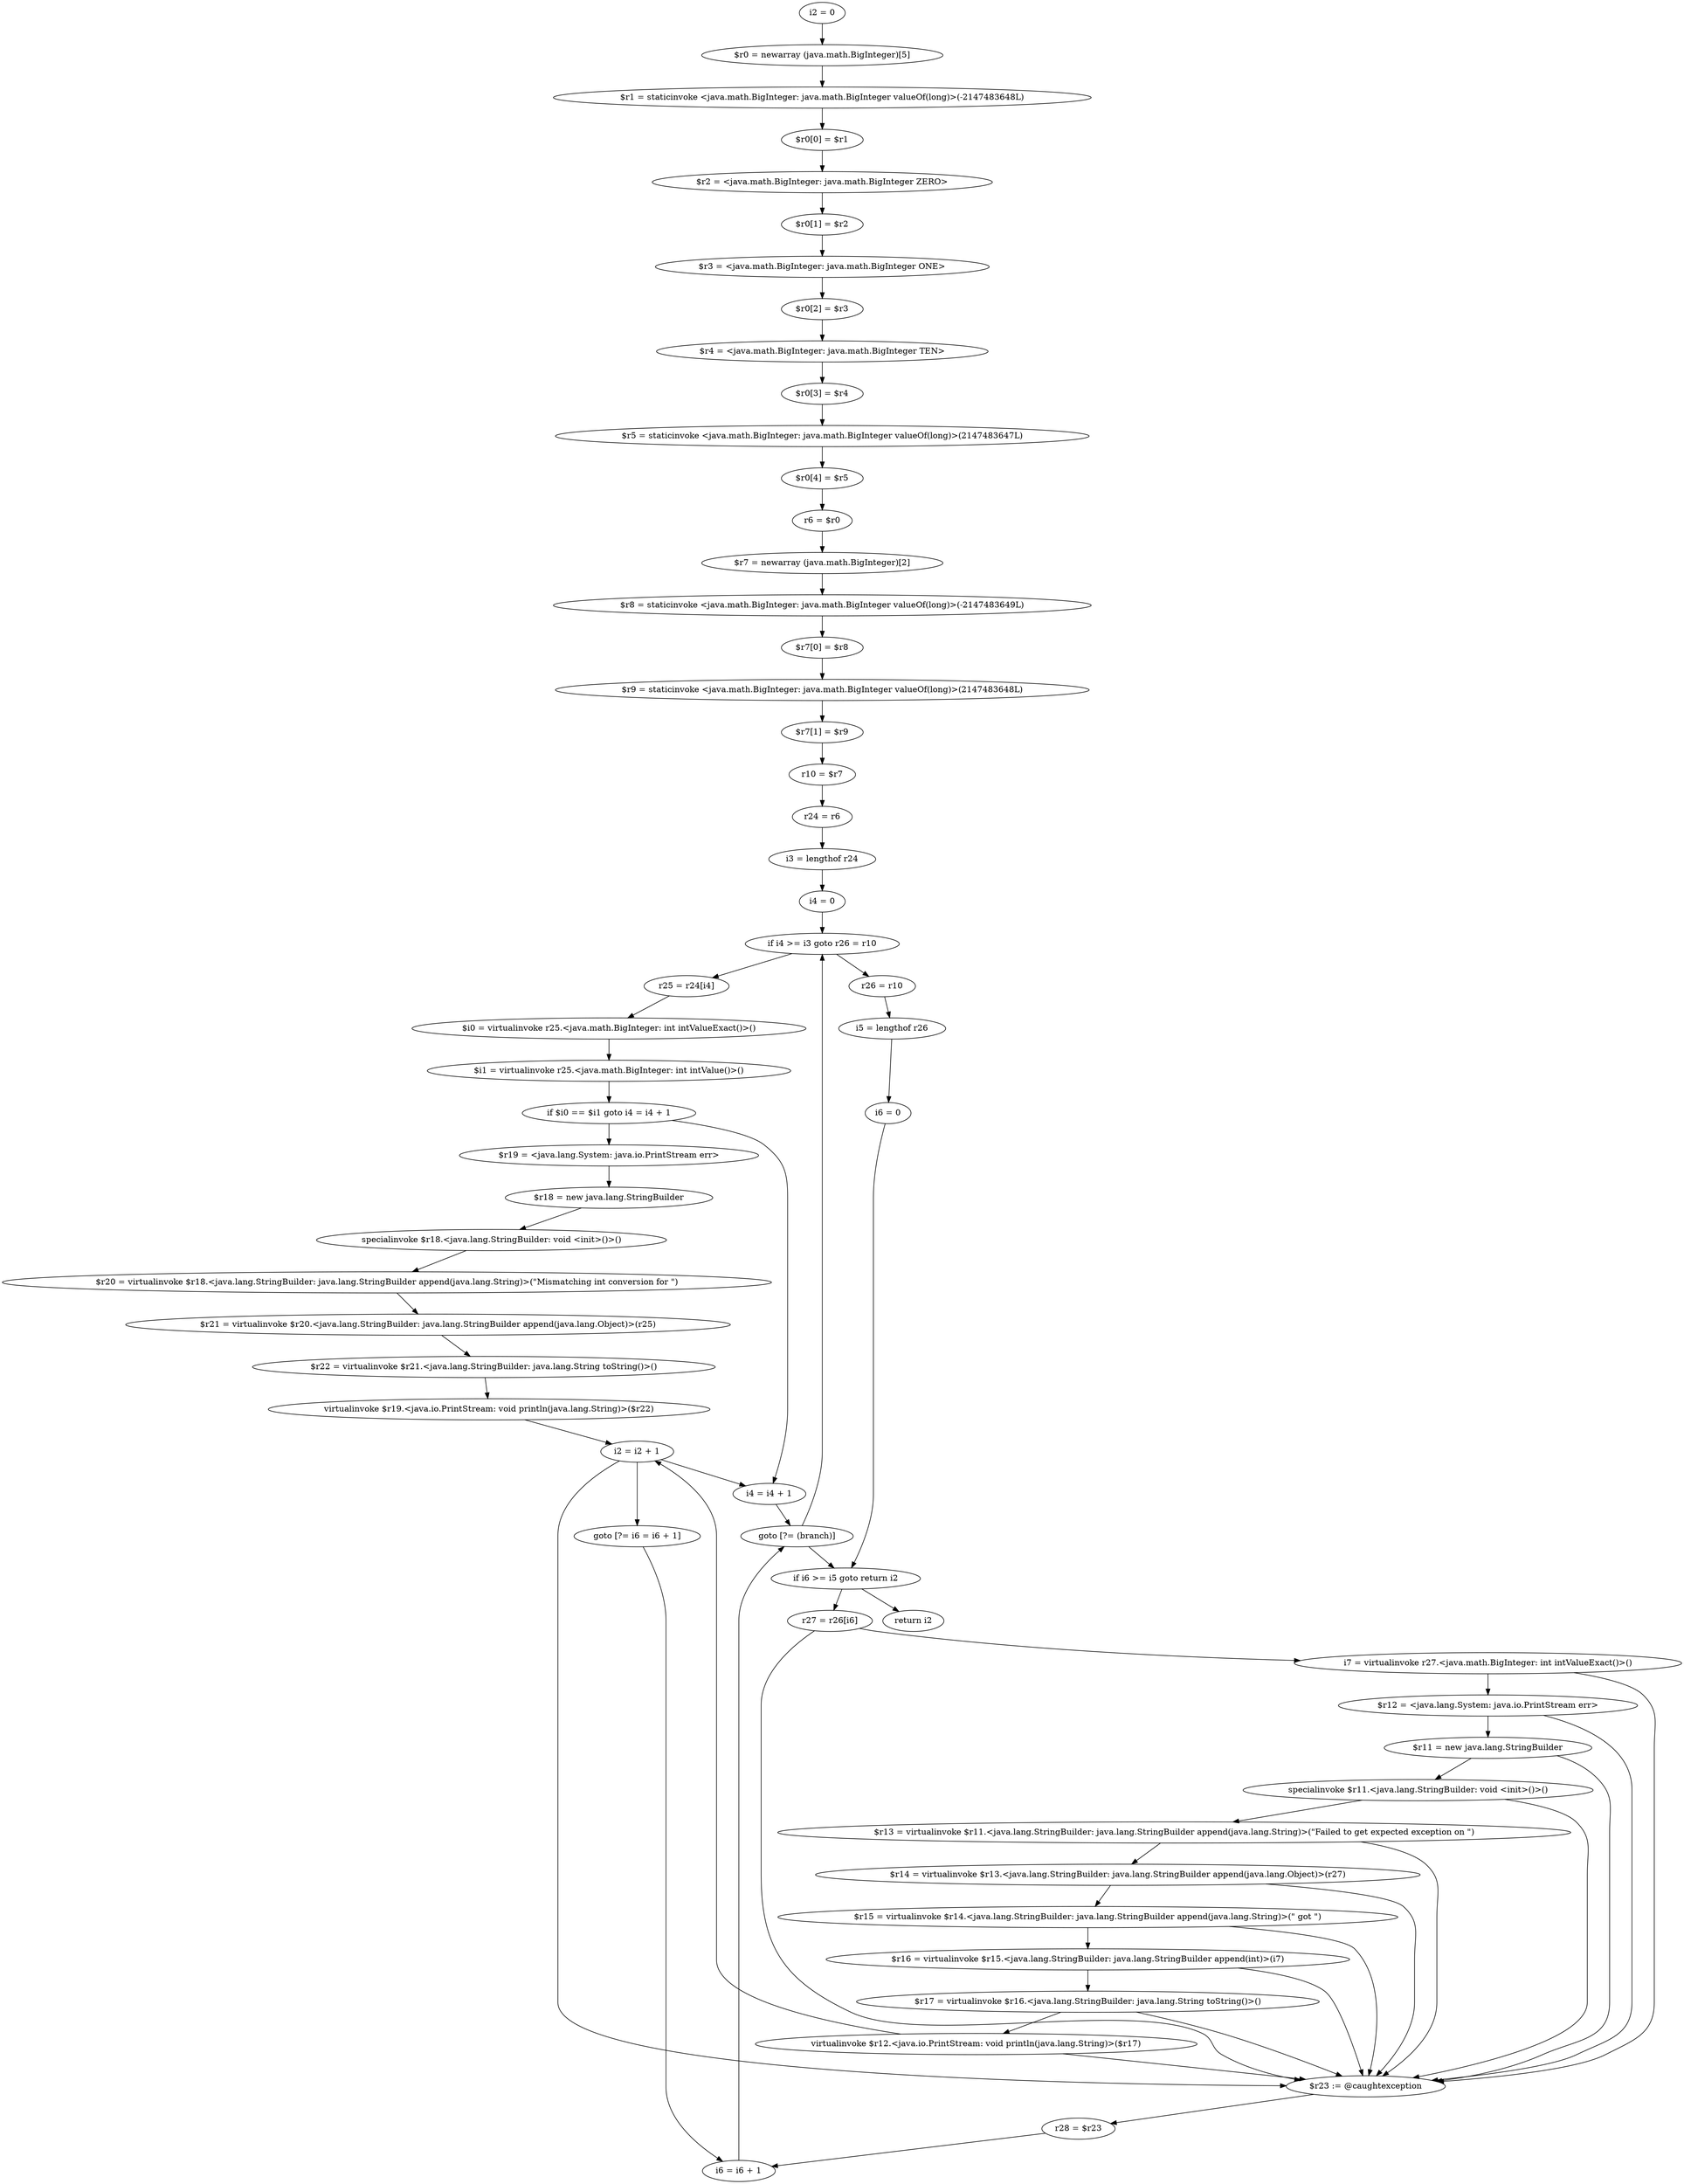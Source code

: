 digraph "unitGraph" {
    "i2 = 0"
    "$r0 = newarray (java.math.BigInteger)[5]"
    "$r1 = staticinvoke <java.math.BigInteger: java.math.BigInteger valueOf(long)>(-2147483648L)"
    "$r0[0] = $r1"
    "$r2 = <java.math.BigInteger: java.math.BigInteger ZERO>"
    "$r0[1] = $r2"
    "$r3 = <java.math.BigInteger: java.math.BigInteger ONE>"
    "$r0[2] = $r3"
    "$r4 = <java.math.BigInteger: java.math.BigInteger TEN>"
    "$r0[3] = $r4"
    "$r5 = staticinvoke <java.math.BigInteger: java.math.BigInteger valueOf(long)>(2147483647L)"
    "$r0[4] = $r5"
    "r6 = $r0"
    "$r7 = newarray (java.math.BigInteger)[2]"
    "$r8 = staticinvoke <java.math.BigInteger: java.math.BigInteger valueOf(long)>(-2147483649L)"
    "$r7[0] = $r8"
    "$r9 = staticinvoke <java.math.BigInteger: java.math.BigInteger valueOf(long)>(2147483648L)"
    "$r7[1] = $r9"
    "r10 = $r7"
    "r24 = r6"
    "i3 = lengthof r24"
    "i4 = 0"
    "if i4 >= i3 goto r26 = r10"
    "r25 = r24[i4]"
    "$i0 = virtualinvoke r25.<java.math.BigInteger: int intValueExact()>()"
    "$i1 = virtualinvoke r25.<java.math.BigInteger: int intValue()>()"
    "if $i0 == $i1 goto i4 = i4 + 1"
    "$r19 = <java.lang.System: java.io.PrintStream err>"
    "$r18 = new java.lang.StringBuilder"
    "specialinvoke $r18.<java.lang.StringBuilder: void <init>()>()"
    "$r20 = virtualinvoke $r18.<java.lang.StringBuilder: java.lang.StringBuilder append(java.lang.String)>(\"Mismatching int conversion for \")"
    "$r21 = virtualinvoke $r20.<java.lang.StringBuilder: java.lang.StringBuilder append(java.lang.Object)>(r25)"
    "$r22 = virtualinvoke $r21.<java.lang.StringBuilder: java.lang.String toString()>()"
    "virtualinvoke $r19.<java.io.PrintStream: void println(java.lang.String)>($r22)"
    "i2 = i2 + 1"
    "i4 = i4 + 1"
    "goto [?= (branch)]"
    "r26 = r10"
    "i5 = lengthof r26"
    "i6 = 0"
    "if i6 >= i5 goto return i2"
    "r27 = r26[i6]"
    "i7 = virtualinvoke r27.<java.math.BigInteger: int intValueExact()>()"
    "$r12 = <java.lang.System: java.io.PrintStream err>"
    "$r11 = new java.lang.StringBuilder"
    "specialinvoke $r11.<java.lang.StringBuilder: void <init>()>()"
    "$r13 = virtualinvoke $r11.<java.lang.StringBuilder: java.lang.StringBuilder append(java.lang.String)>(\"Failed to get expected exception on \")"
    "$r14 = virtualinvoke $r13.<java.lang.StringBuilder: java.lang.StringBuilder append(java.lang.Object)>(r27)"
    "$r15 = virtualinvoke $r14.<java.lang.StringBuilder: java.lang.StringBuilder append(java.lang.String)>(\" got \")"
    "$r16 = virtualinvoke $r15.<java.lang.StringBuilder: java.lang.StringBuilder append(int)>(i7)"
    "$r17 = virtualinvoke $r16.<java.lang.StringBuilder: java.lang.String toString()>()"
    "virtualinvoke $r12.<java.io.PrintStream: void println(java.lang.String)>($r17)"
    "goto [?= i6 = i6 + 1]"
    "$r23 := @caughtexception"
    "r28 = $r23"
    "i6 = i6 + 1"
    "return i2"
    "i2 = 0"->"$r0 = newarray (java.math.BigInteger)[5]";
    "$r0 = newarray (java.math.BigInteger)[5]"->"$r1 = staticinvoke <java.math.BigInteger: java.math.BigInteger valueOf(long)>(-2147483648L)";
    "$r1 = staticinvoke <java.math.BigInteger: java.math.BigInteger valueOf(long)>(-2147483648L)"->"$r0[0] = $r1";
    "$r0[0] = $r1"->"$r2 = <java.math.BigInteger: java.math.BigInteger ZERO>";
    "$r2 = <java.math.BigInteger: java.math.BigInteger ZERO>"->"$r0[1] = $r2";
    "$r0[1] = $r2"->"$r3 = <java.math.BigInteger: java.math.BigInteger ONE>";
    "$r3 = <java.math.BigInteger: java.math.BigInteger ONE>"->"$r0[2] = $r3";
    "$r0[2] = $r3"->"$r4 = <java.math.BigInteger: java.math.BigInteger TEN>";
    "$r4 = <java.math.BigInteger: java.math.BigInteger TEN>"->"$r0[3] = $r4";
    "$r0[3] = $r4"->"$r5 = staticinvoke <java.math.BigInteger: java.math.BigInteger valueOf(long)>(2147483647L)";
    "$r5 = staticinvoke <java.math.BigInteger: java.math.BigInteger valueOf(long)>(2147483647L)"->"$r0[4] = $r5";
    "$r0[4] = $r5"->"r6 = $r0";
    "r6 = $r0"->"$r7 = newarray (java.math.BigInteger)[2]";
    "$r7 = newarray (java.math.BigInteger)[2]"->"$r8 = staticinvoke <java.math.BigInteger: java.math.BigInteger valueOf(long)>(-2147483649L)";
    "$r8 = staticinvoke <java.math.BigInteger: java.math.BigInteger valueOf(long)>(-2147483649L)"->"$r7[0] = $r8";
    "$r7[0] = $r8"->"$r9 = staticinvoke <java.math.BigInteger: java.math.BigInteger valueOf(long)>(2147483648L)";
    "$r9 = staticinvoke <java.math.BigInteger: java.math.BigInteger valueOf(long)>(2147483648L)"->"$r7[1] = $r9";
    "$r7[1] = $r9"->"r10 = $r7";
    "r10 = $r7"->"r24 = r6";
    "r24 = r6"->"i3 = lengthof r24";
    "i3 = lengthof r24"->"i4 = 0";
    "i4 = 0"->"if i4 >= i3 goto r26 = r10";
    "if i4 >= i3 goto r26 = r10"->"r25 = r24[i4]";
    "if i4 >= i3 goto r26 = r10"->"r26 = r10";
    "r25 = r24[i4]"->"$i0 = virtualinvoke r25.<java.math.BigInteger: int intValueExact()>()";
    "$i0 = virtualinvoke r25.<java.math.BigInteger: int intValueExact()>()"->"$i1 = virtualinvoke r25.<java.math.BigInteger: int intValue()>()";
    "$i1 = virtualinvoke r25.<java.math.BigInteger: int intValue()>()"->"if $i0 == $i1 goto i4 = i4 + 1";
    "if $i0 == $i1 goto i4 = i4 + 1"->"$r19 = <java.lang.System: java.io.PrintStream err>";
    "if $i0 == $i1 goto i4 = i4 + 1"->"i4 = i4 + 1";
    "$r19 = <java.lang.System: java.io.PrintStream err>"->"$r18 = new java.lang.StringBuilder";
    "$r18 = new java.lang.StringBuilder"->"specialinvoke $r18.<java.lang.StringBuilder: void <init>()>()";
    "specialinvoke $r18.<java.lang.StringBuilder: void <init>()>()"->"$r20 = virtualinvoke $r18.<java.lang.StringBuilder: java.lang.StringBuilder append(java.lang.String)>(\"Mismatching int conversion for \")";
    "$r20 = virtualinvoke $r18.<java.lang.StringBuilder: java.lang.StringBuilder append(java.lang.String)>(\"Mismatching int conversion for \")"->"$r21 = virtualinvoke $r20.<java.lang.StringBuilder: java.lang.StringBuilder append(java.lang.Object)>(r25)";
    "$r21 = virtualinvoke $r20.<java.lang.StringBuilder: java.lang.StringBuilder append(java.lang.Object)>(r25)"->"$r22 = virtualinvoke $r21.<java.lang.StringBuilder: java.lang.String toString()>()";
    "$r22 = virtualinvoke $r21.<java.lang.StringBuilder: java.lang.String toString()>()"->"virtualinvoke $r19.<java.io.PrintStream: void println(java.lang.String)>($r22)";
    "virtualinvoke $r19.<java.io.PrintStream: void println(java.lang.String)>($r22)"->"i2 = i2 + 1";
    "i2 = i2 + 1"->"i4 = i4 + 1";
    "i4 = i4 + 1"->"goto [?= (branch)]";
    "goto [?= (branch)]"->"if i4 >= i3 goto r26 = r10";
    "r26 = r10"->"i5 = lengthof r26";
    "i5 = lengthof r26"->"i6 = 0";
    "i6 = 0"->"if i6 >= i5 goto return i2";
    "if i6 >= i5 goto return i2"->"r27 = r26[i6]";
    "if i6 >= i5 goto return i2"->"return i2";
    "r27 = r26[i6]"->"i7 = virtualinvoke r27.<java.math.BigInteger: int intValueExact()>()";
    "r27 = r26[i6]"->"$r23 := @caughtexception";
    "i7 = virtualinvoke r27.<java.math.BigInteger: int intValueExact()>()"->"$r12 = <java.lang.System: java.io.PrintStream err>";
    "i7 = virtualinvoke r27.<java.math.BigInteger: int intValueExact()>()"->"$r23 := @caughtexception";
    "$r12 = <java.lang.System: java.io.PrintStream err>"->"$r11 = new java.lang.StringBuilder";
    "$r12 = <java.lang.System: java.io.PrintStream err>"->"$r23 := @caughtexception";
    "$r11 = new java.lang.StringBuilder"->"specialinvoke $r11.<java.lang.StringBuilder: void <init>()>()";
    "$r11 = new java.lang.StringBuilder"->"$r23 := @caughtexception";
    "specialinvoke $r11.<java.lang.StringBuilder: void <init>()>()"->"$r13 = virtualinvoke $r11.<java.lang.StringBuilder: java.lang.StringBuilder append(java.lang.String)>(\"Failed to get expected exception on \")";
    "specialinvoke $r11.<java.lang.StringBuilder: void <init>()>()"->"$r23 := @caughtexception";
    "$r13 = virtualinvoke $r11.<java.lang.StringBuilder: java.lang.StringBuilder append(java.lang.String)>(\"Failed to get expected exception on \")"->"$r14 = virtualinvoke $r13.<java.lang.StringBuilder: java.lang.StringBuilder append(java.lang.Object)>(r27)";
    "$r13 = virtualinvoke $r11.<java.lang.StringBuilder: java.lang.StringBuilder append(java.lang.String)>(\"Failed to get expected exception on \")"->"$r23 := @caughtexception";
    "$r14 = virtualinvoke $r13.<java.lang.StringBuilder: java.lang.StringBuilder append(java.lang.Object)>(r27)"->"$r15 = virtualinvoke $r14.<java.lang.StringBuilder: java.lang.StringBuilder append(java.lang.String)>(\" got \")";
    "$r14 = virtualinvoke $r13.<java.lang.StringBuilder: java.lang.StringBuilder append(java.lang.Object)>(r27)"->"$r23 := @caughtexception";
    "$r15 = virtualinvoke $r14.<java.lang.StringBuilder: java.lang.StringBuilder append(java.lang.String)>(\" got \")"->"$r16 = virtualinvoke $r15.<java.lang.StringBuilder: java.lang.StringBuilder append(int)>(i7)";
    "$r15 = virtualinvoke $r14.<java.lang.StringBuilder: java.lang.StringBuilder append(java.lang.String)>(\" got \")"->"$r23 := @caughtexception";
    "$r16 = virtualinvoke $r15.<java.lang.StringBuilder: java.lang.StringBuilder append(int)>(i7)"->"$r17 = virtualinvoke $r16.<java.lang.StringBuilder: java.lang.String toString()>()";
    "$r16 = virtualinvoke $r15.<java.lang.StringBuilder: java.lang.StringBuilder append(int)>(i7)"->"$r23 := @caughtexception";
    "$r17 = virtualinvoke $r16.<java.lang.StringBuilder: java.lang.String toString()>()"->"virtualinvoke $r12.<java.io.PrintStream: void println(java.lang.String)>($r17)";
    "$r17 = virtualinvoke $r16.<java.lang.StringBuilder: java.lang.String toString()>()"->"$r23 := @caughtexception";
    "virtualinvoke $r12.<java.io.PrintStream: void println(java.lang.String)>($r17)"->"i2 = i2 + 1";
    "virtualinvoke $r12.<java.io.PrintStream: void println(java.lang.String)>($r17)"->"$r23 := @caughtexception";
    "i2 = i2 + 1"->"goto [?= i6 = i6 + 1]";
    "i2 = i2 + 1"->"$r23 := @caughtexception";
    "goto [?= i6 = i6 + 1]"->"i6 = i6 + 1";
    "$r23 := @caughtexception"->"r28 = $r23";
    "r28 = $r23"->"i6 = i6 + 1";
    "i6 = i6 + 1"->"goto [?= (branch)]";
    "goto [?= (branch)]"->"if i6 >= i5 goto return i2";
}
